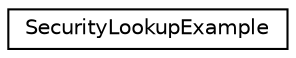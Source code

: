 digraph "Graphical Class Hierarchy"
{
  edge [fontname="Helvetica",fontsize="10",labelfontname="Helvetica",labelfontsize="10"];
  node [fontname="Helvetica",fontsize="10",shape=record];
  rankdir="LR";
  Node1 [label="SecurityLookupExample",height=0.2,width=0.4,color="black", fillcolor="white", style="filled",URL="$class_security_lookup_example.html"];
}

